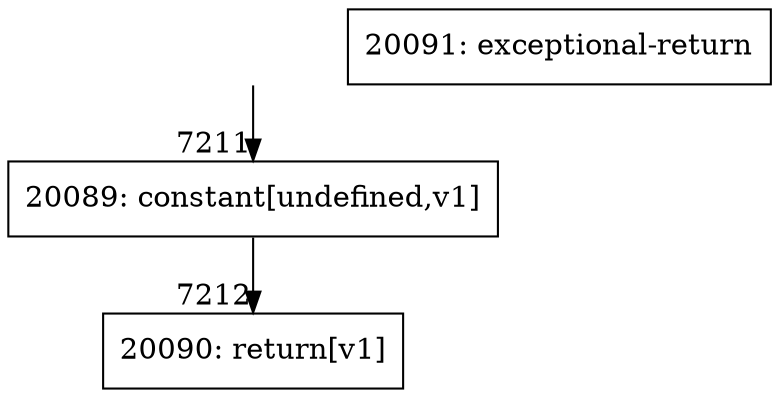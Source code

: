 digraph {
rankdir="TD"
BB_entry560[shape=none,label=""];
BB_entry560 -> BB7211 [tailport=s, headport=n, headlabel="    7211"]
BB7211 [shape=record label="{20089: constant[undefined,v1]}" ] 
BB7211 -> BB7212 [tailport=s, headport=n, headlabel="      7212"]
BB7212 [shape=record label="{20090: return[v1]}" ] 
BB7213 [shape=record label="{20091: exceptional-return}" ] 
//#$~ 5698
}

